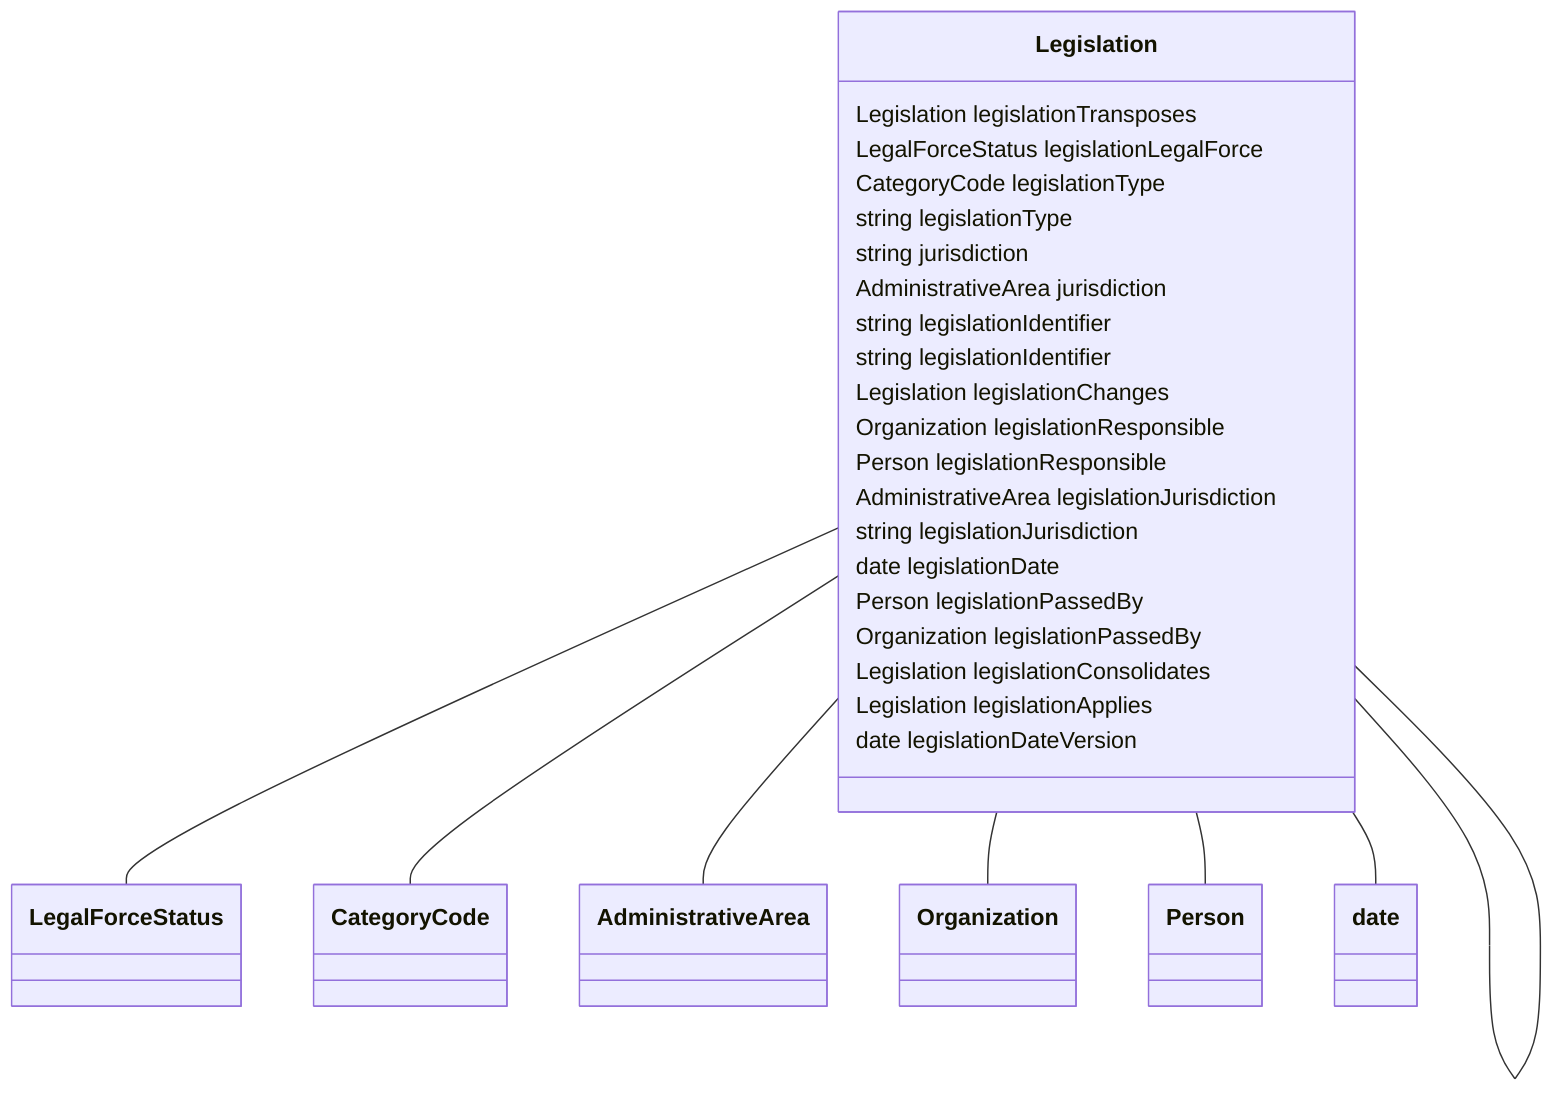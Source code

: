 classDiagram
  Legislation -- Legislation
  Legislation -- LegalForceStatus
  Legislation -- CategoryCode
  Legislation -- AdministrativeArea
  Legislation -- Organization
  Legislation -- Person
  Legislation -- date


class Legislation {

  Legislation legislationTransposes
  LegalForceStatus legislationLegalForce
  CategoryCode legislationType
  string legislationType
  string jurisdiction
  AdministrativeArea jurisdiction
  string legislationIdentifier
  string legislationIdentifier
  Legislation legislationChanges
  Organization legislationResponsible
  Person legislationResponsible
  AdministrativeArea legislationJurisdiction
  string legislationJurisdiction
  date legislationDate
  Person legislationPassedBy
  Organization legislationPassedBy
  Legislation legislationConsolidates
  Legislation legislationApplies
  date legislationDateVersion

 }